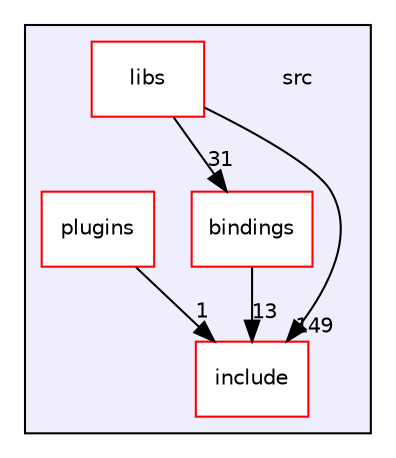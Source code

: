 digraph "src" {
  compound=true
  node [ fontsize="10", fontname="Helvetica"];
  edge [ labelfontsize="10", labelfontname="Helvetica"];
  subgraph clusterdir_68267d1309a1af8e8297ef4c3efbcdba {
    graph [ bgcolor="#eeeeff", pencolor="black", label="" URL="dir_68267d1309a1af8e8297ef4c3efbcdba.html"];
    dir_68267d1309a1af8e8297ef4c3efbcdba [shape=plaintext label="src"];
    dir_ea91a2a72b7cbbf988d2bd2cd1d23e49 [shape=box label="bindings" color="red" fillcolor="white" style="filled" URL="dir_ea91a2a72b7cbbf988d2bd2cd1d23e49.html"];
    dir_b0856f6b0d80ccb263b2f415c91f9e17 [shape=box label="include" color="red" fillcolor="white" style="filled" URL="dir_b0856f6b0d80ccb263b2f415c91f9e17.html"];
    dir_87a455bccb09a92130c26a11a880c98a [shape=box label="libs" color="red" fillcolor="white" style="filled" URL="dir_87a455bccb09a92130c26a11a880c98a.html"];
    dir_7020b8b7abcceffa3f9f7a2d24718f16 [shape=box label="plugins" color="red" fillcolor="white" style="filled" URL="dir_7020b8b7abcceffa3f9f7a2d24718f16.html"];
  }
  dir_7020b8b7abcceffa3f9f7a2d24718f16->dir_b0856f6b0d80ccb263b2f415c91f9e17 [headlabel="1", labeldistance=1.5 headhref="dir_000023_000035.html"];
  dir_87a455bccb09a92130c26a11a880c98a->dir_b0856f6b0d80ccb263b2f415c91f9e17 [headlabel="149", labeldistance=1.5 headhref="dir_000013_000035.html"];
  dir_87a455bccb09a92130c26a11a880c98a->dir_ea91a2a72b7cbbf988d2bd2cd1d23e49 [headlabel="31", labeldistance=1.5 headhref="dir_000013_000004.html"];
  dir_ea91a2a72b7cbbf988d2bd2cd1d23e49->dir_b0856f6b0d80ccb263b2f415c91f9e17 [headlabel="13", labeldistance=1.5 headhref="dir_000004_000035.html"];
}

